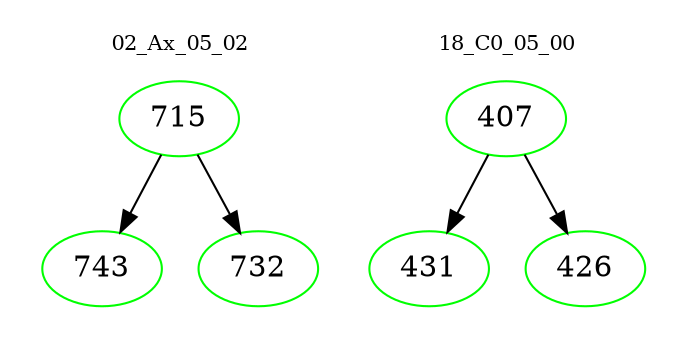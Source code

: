 digraph{
subgraph cluster_0 {
color = white
label = "02_Ax_05_02";
fontsize=10;
T0_715 [label="715", color="green"]
T0_715 -> T0_743 [color="black"]
T0_743 [label="743", color="green"]
T0_715 -> T0_732 [color="black"]
T0_732 [label="732", color="green"]
}
subgraph cluster_1 {
color = white
label = "18_C0_05_00";
fontsize=10;
T1_407 [label="407", color="green"]
T1_407 -> T1_431 [color="black"]
T1_431 [label="431", color="green"]
T1_407 -> T1_426 [color="black"]
T1_426 [label="426", color="green"]
}
}
